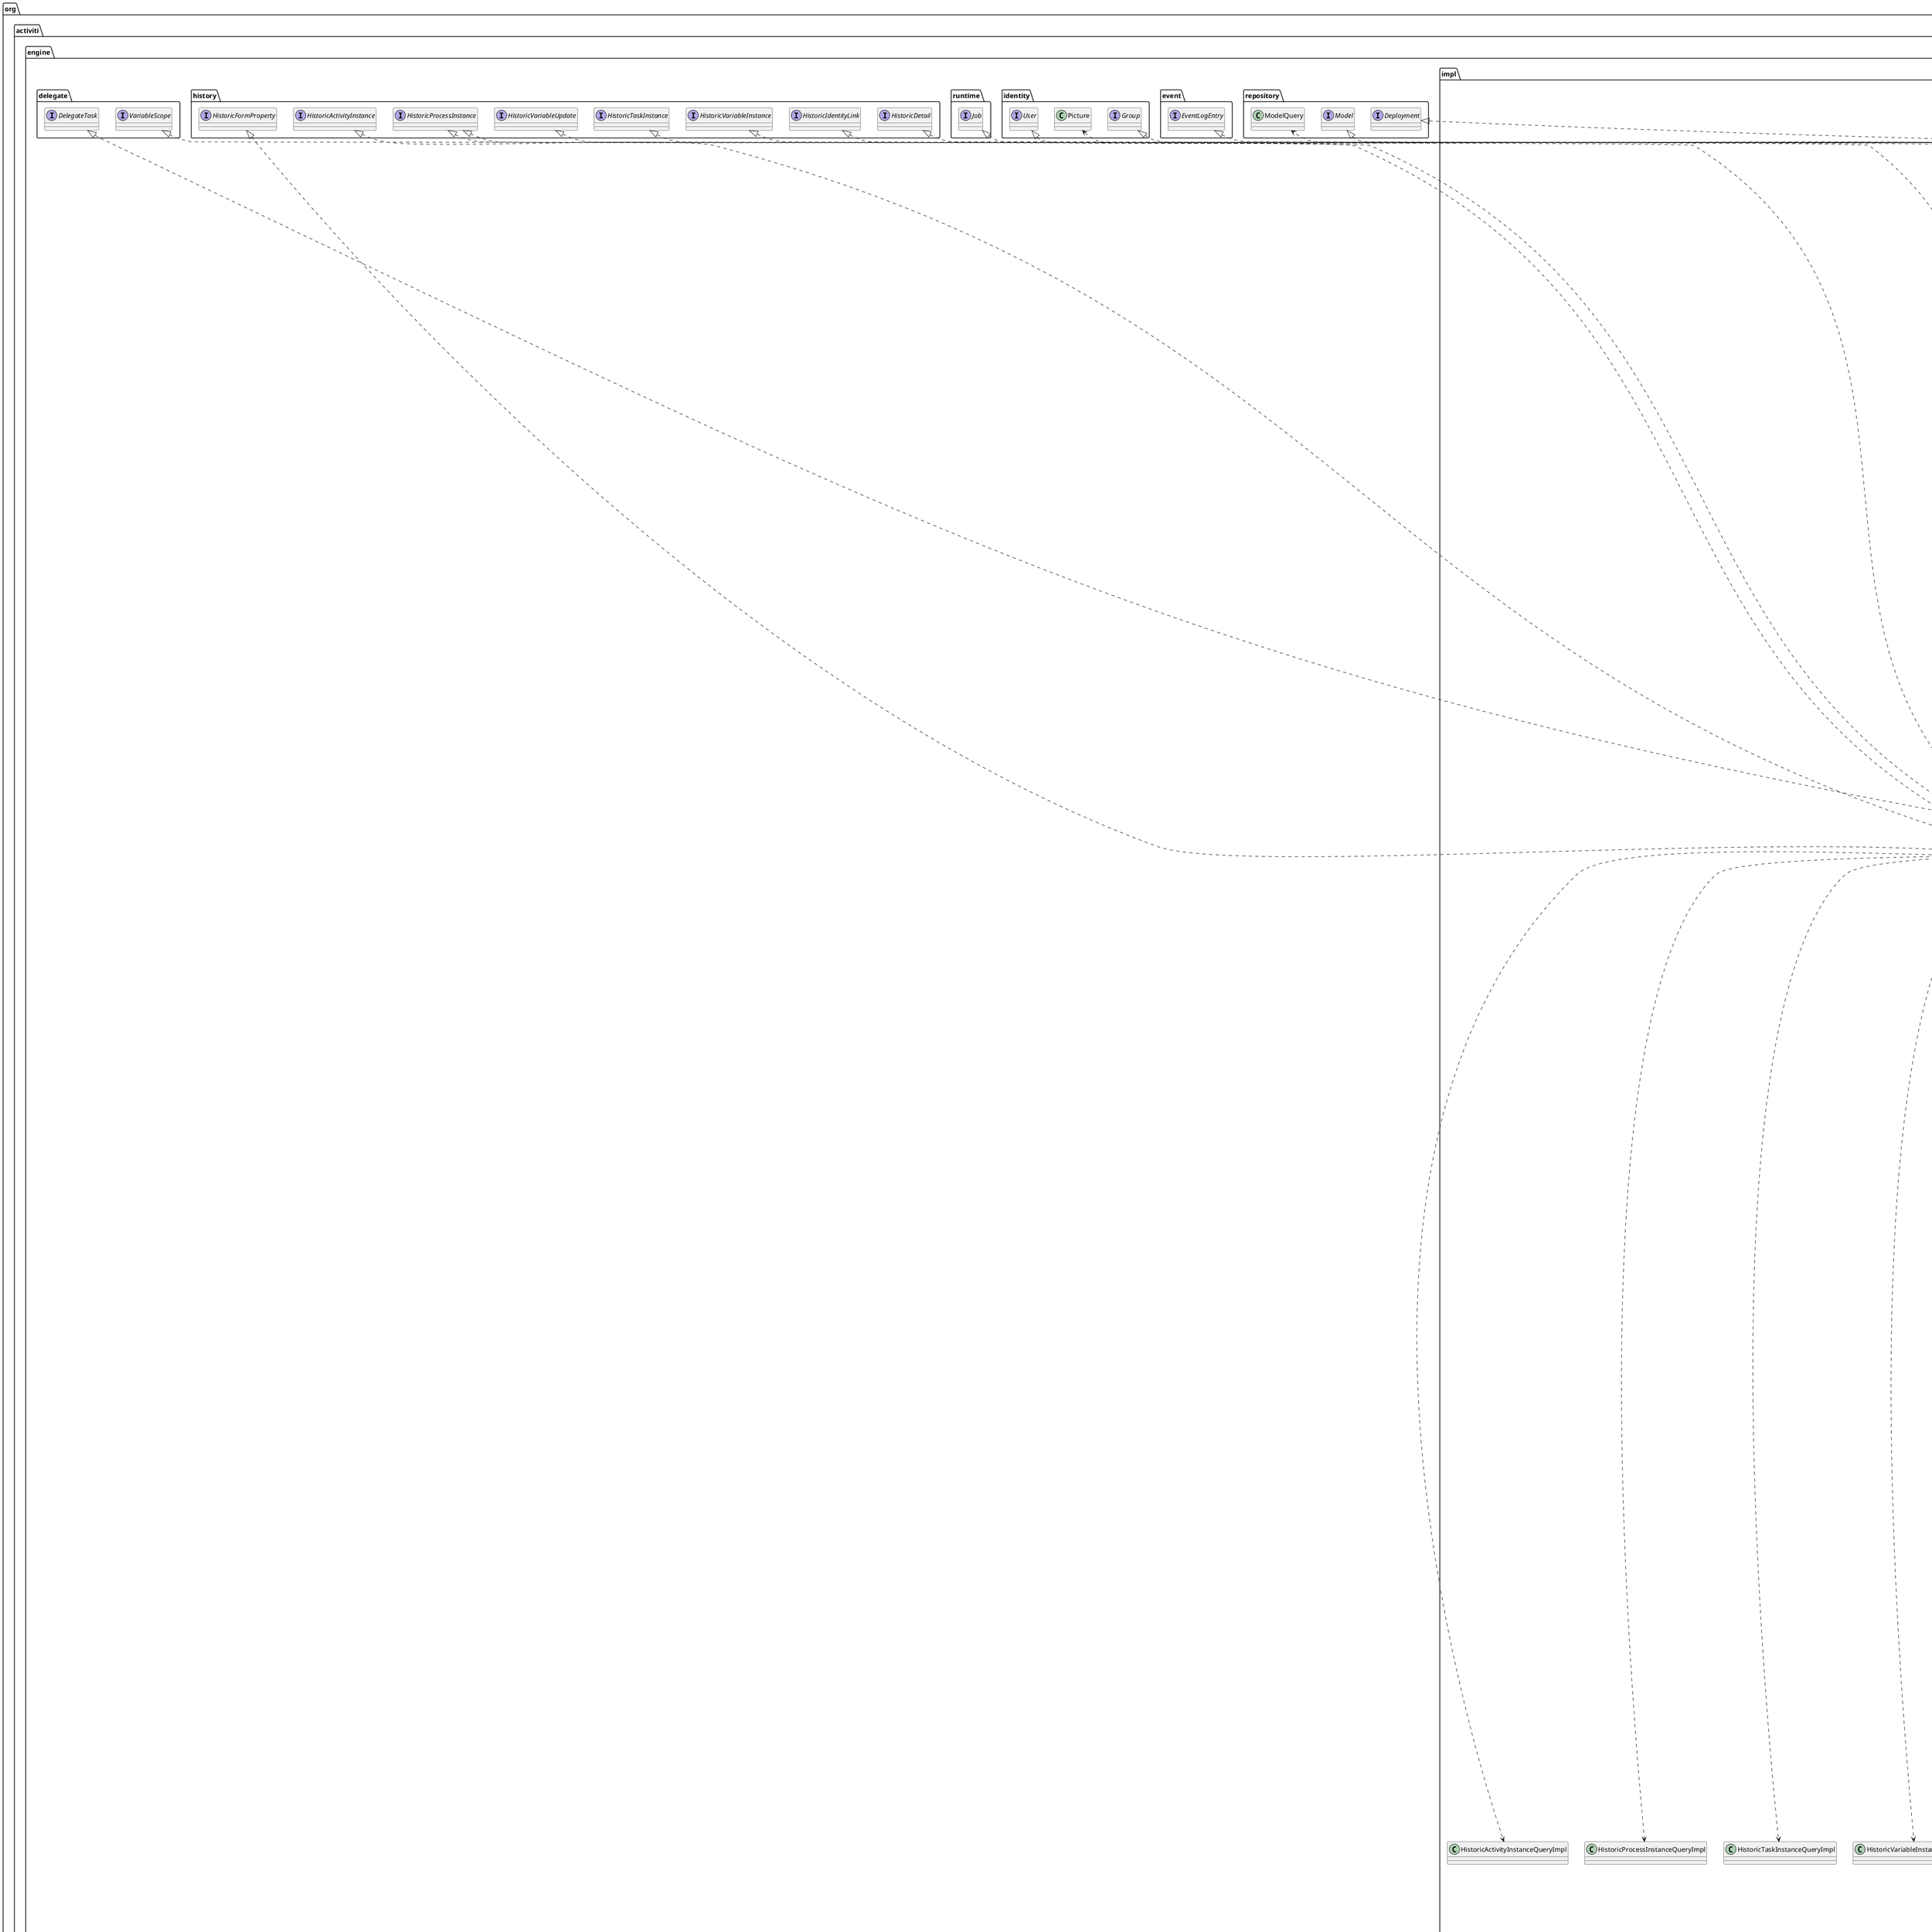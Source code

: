@startuml
/' !include org.activiti.engine.impl.db.puml '/
/' !include org.activiti.engine.impl.variable.puml '/
/' !include org.activiti.engine.impl.persistence.entity.puml '/
hide @unlinked

package "org.activiti.engine.impl.persistence.entity" {

class AttachmentEntity implements org.activiti.engine.task.Attachment,org.activiti.engine.impl.db.PersistentObject,org.activiti.engine.impl.db.HasRevision {
    # id:String
    # revision:int
    # name:String
    # description:String
    # type:String
    # taskId:String
    # processInstanceId:String
    # url:String
    # contentId:String
    # content:ByteArrayEntity
    # userId:String
    # time:Date

    + AttachmentEntity()
    + getPersistentState():Object
    + getRevisionNext():int
    + getId():String
    + setId(String id):void
    + getRevision():int
    + setRevision(int revision):void
    + getName():String
    + setName(String name):void
    + getDescription():String
    + setDescription(String description):void
    + getType():String
    + setType(String type):void
    + getTaskId():String
    + setTaskId(String taskId):void
    + getProcessInstanceId():String
    + setProcessInstanceId(String processInstanceId):void
    + getUrl():String
    + setUrl(String url):void
    + getContentId():String
    + setContentId(String contentId):void
    + getContent():ByteArrayEntity
    + setContent(ByteArrayEntity content):void
    + getUserId():String
    + setUserId(String userId):void
    + getTime():Date
    + setTime(Date time):void
}

class AttachmentEntityManager extends org.activiti.engine.impl.persistence.AbstractManager {
    + findAttachmentsByProcessInstanceId(String processInstanceId):List<org.activiti.engine.task.Attachment>
    + findAttachmentsByTaskId(String taskId):List<org.activiti.engine.task.Attachment>
    + deleteAttachmentsByProcessInstanceId(String processInstanceId):void
    + deleteAttachmentsByTaskId(String taskId):void
    # checkHistoryEnabled():void
}

class ByteArrayEntity implements org.activiti.engine.impl.db.PersistentObject,org.activiti.engine.impl.db.HasRevision {
    # id:String
    # revision:int
    # name:String
    # bytes:byte[]
    # deploymentId:String
    == construct ==
    # ByteArrayEntity()
    # ByteArrayEntity(String name,byte[] bytes)
    # ByteArrayEntity(byte[] byte)
    == static ==
    + {static} createAndInsert(String name,byte[] byte):ByteArrayEntity
    + {static} createAndInsert(byte[] byte):ByteArrayEntity
    == method ==
    + getBytes():byte[]
    + setBytes(byte[] bytes):void
    + getPersistentState():ByteArrayEntity$PersistentState
    + getRevisionNext():int
    + getId():String
    + setId(String id):void
    + getName():String
    + setName(String name):void
    + getDeploymentId():String
    + setDeploymentId(String deploymentId):void
    + getRevision():int
    + setRevision(int revision):void
    + toString():String
}
class ByteArrayEntity$PersistentState {
    - name:String
    - bytes:byte[]
    + ByteArrayEntity$PersistentState(String name,byte[] bytes)
    + equals(Object obj):boolean
    + hashCode():int
}

class ByteArrayEntityManager extends org.activiti.engine.impl.persistence.AbstractManager {
    + findById(String byteArrayEntityId):ByteArrayEntity
    + deleteByteArrayById(String byteArrayEntityId):void
    + deleteByteArray(ByteArrayEntity):void
}

class ByteArrayRef {
    - id:String
    - name:String
    - entity:ByteArrayEntity
    - deleted:boolean
    == construct ==
    + ByteArrayRef()
    + ByteArrayRef(String id)
    == method ==
    + getId():String
    + getName():String
    + getBytes():byte[]
    + setValue(String name,byte[] bytes):void
    + setBytes(byte[] bytes):void
    + getEntity():ByteArrayEntity
    + delete():void
    + isDeleted():boolean
    + toString():String
}
ByteArrayRef *--> ByteArrayEntity

class CommentEntity implements org.activiti.engine.task.Comment,org.activiti.engine.task.Event,org.activiti.engine.impl.db.PersistentObject {
    # id:String
    # type:String
    # userId:String
    # time:Date
    # taskId:String
    # processInstanceId:String
    # action:String
    # message:String
    # fullMessage:String
    == method ==
    + getPersistentState():Object
    + getFullMessageBytes():byte[]
    + setFullMessageBytes(byte[] bytes):void
    + setMessage(String[] messageParts):void
    + getMessageParts():List<String>
    + getId():String
    + setId(String id):void
    + getUserId():String
    + setUserId(String userId):void
    + getTaskId():String
    + setTaskId(String taskId):void
    + getMessage():String
    + setMessage(String message):void
    + getTime():Date
    + setTime(Date time):void
    + getProcessInstanceId():String
    + setProcessInstanceId(String processInstanceId):void
    + getType():String
    + setType(String type):void
    + getFullMessage():String
    + setFullMessage(String fullMessage):void
    + getAction():String
    + setAction(String action):void
}

class CommentEntityManager extends org.activiti.engine.impl.persistence.AbstractManager {
    + delete(org.activiti.engine.impl.db.PersistentObject):void
    + insert(org.activiti.engine.impl.db.PersistentObject):void
    + findCommentsByTaskId(String taskId):List<org.activiti.engine.task.Comment>
    + findCommentsByTaskIdAndType(String taskId,String type):List<org.activiti.engine.task.Comment>
    + findCommentsByType(String type):List<org.activiti.engine.task.Comment>
    + findEventsByTaskId(String taskId):List<org.activiti.engine.task.Event>
    + findEventsByProcessInstanceId(String processInstanceId):List<org.activiti.engine.task.Event>
    + deleteCommentsByTaskId(String taskId):void
    + deleteCommentsByProcessInstanceId(String processInstanceId):void
    + findCommentsByProcessInstanceId(String processInstanceId):List<org.activiti.engine.task.Comment>
    + findCommentsByProcessInstanceId(String processInstanceId,String type):List<org.activiti.engine.task.Comment>
    + findComment(String commentId):org.activiti.engine.task.Comment
    + findEvent(String commentId):org.activiti.engine.task.Event
}

class CompensateEventSubscriptionEntity extends EventSubscriptionEntity {
    == construct ==
    + CompensateEventSubscriptionEntity()
    + CompensateEventSubscriptionEntity(ExecutionEntity executionEntity)
    == method ==
    + {static} createAndInsert(ExecutionEntity executionEntity):CompensateEventSubscriptionEntity
    # processEventSync(Object payload):void
    + moveUnder(ExecutionEntity newExecution):CompensateEventSubscriptionEntity
}

class DeploymentEntity implements org.activiti.engine.repository.Deployment,org.activiti.engine.impl.db.PersistentObject {
    # id:String
    # name:String
    # category:String
    # tenantId:String
    # resources:Map<String,ResourceEntity》
    # deploymentTime:Date
    # isNew:boolean
    # deployedArtifacts:Map<Class<?>,List<Object>>
    + getResource(String resourceName):ResourceEntity
    + addResource(ResourceEntity resource):void
    + getResources():Map<String,ResourceEntity>
    + getPersistentState():Object
    + addDeployedArtifact(Object deployedArtifact):void
    + getDeployedArtifacts(Class<T> clazz):List<T>
    + getId():String
    + setId(String id):void
    + getName():String
    + setName(String):void
    + getCategory():String
    + setCategory(String):void
    + getTenantId():String
    + setTenantId():String
    + setResources(Map<String,ResourceEntity>):void
    + getDeploymentTime():Date
    + setDeploymentTime(Date deploymentTime):void
    + isNew():boolean
    + setNew(boolean isNew):void
}

class DeploymentEntityManager extends org.activiti.engine.impl.persistence.AbstractManager {
    + insertDeployment(DeploymentEntity deployment):void
    + deleteDeployment(String deploymentId,boolean cascade):void
    # findLatestProcessDefinition(org.activiti.engine.repository.ProcessDefinition):org.activiti.engine.repository.ProcessDefinition
    # findNewLatestProcessDefinitionAfterRemovalOf(org.activiti.engine.repository.ProcessDefinition):org.activiti.engine.repository.ProcessDefinition
    + findLatestDeploymentByName(String deploymentName):DeploymentEntity
    + findDeploymentById(String deploymentId):DeploymentEntity
    + findDeploymentCountByQueryCriteria(org.activiti.engine.impl.DeploymentQueryImpl query):long
    + findDeploymentsByQueryCriteria(org.activiti.engine.impl.DeploymentQueryImpl query,Page page):List<Deployment>
    + getDeploymentResourceNames(String deploymentId):List<String>
    + findDeploymentsByNativeQuery(Map<String,Object> parameter,int firstResult,int maxResult):List<Deployment>
    + findDeploymentCountByNativeQuery(Map<String,Object> parameter):long
}

class EventLogEntryEntity implements org.activiti.engine.impl.db.PersistentObject,org.activiti.engine.event.EventLogEntry {
    # logNumber:long
    # type:String
    # processDefinitionId:String
    # processInstanceId:String
    # executionId:String
    # taskId:String
    # timeStamp:Date
    # userId:String
    # data:byte[]
    # lockOwner:String
    # lockTime:String
    # isProcessed:int
    == construct ==
    + EventLogEntryEntity()
    == method ==
    + getId():String
    + getPersistentState():Object
    + getLogNumber():long
    + setLogNumber(long logNumber):void
    + getType():String
    + setType(String type):void
    + getProcessInstanceId():String
    + setProcessInstanceId(String processInstanceId):void
    + getProcessDefinitionId():String
    + setProcessDefinitionId(String processDefinitionId):void
    + getExecutionId():String
    + setExecutionId(String executionId):void
    + getTaskId():String
    + setTaskId(String taskId):void
    + getTimeStamp():Date
    + setTimeStamp(Date timeStamp):void
    + getUserId():String
    + setUserId(String userId):void
    + getData():byte[]
    + setData(byte[] data):void
    + getLockOwner():String
    + setLockOwner(String lockOwner):void
    + getLockTime():String
    + setLockTime(String lockTime):void
    + getProcessed():int
    + setProcessed(int isProcessed):void
}
class EventLogEntryEntityManager extends org.activiti.engine.impl.persistence.AbstractManager {
    + insert(EventLogEntryEntity entity):void
    + findAllEventLogEntries():List<EventLogEntry>
    + findEventLogEntries(long startLogNr,long pageSize):List<EventLogEntry>
    + findEventLogEntriesByProcessInstanceId(String processInstanceId):List<EventLogEntry>
    + deleteEventLogEntry(long logNr):void
}

abstract class EventSubscriptionEntity implements org.activiti.engine.impl.db.PersistentObject,org.activiti.engine.impl.db.HasRevision {
    == persistent state ==
    # id:String
    # revision:int
    # eventType:String
    # eventName:String
    # executionId:String
    # processInstanceId:String
    # activityId:String
    # configuration:String
    # created:Date
    # processDefinitionId:String
    # tenantId:String
    == runtime state ==
    # execution:ExecutionEntity
    # activity:org.activiti.engine.impl.pvm.process.ActivityImpl
    == construct ==
    + EventSubscriptionEntity()
    + EventSubscriptionEntity(ExecutionEntity executionEntity)
    == method ==
    + eventReceived(Serializable payload, boolean processASync):void
    # processEventSync(Serializable payload):void
    # processEventAsync(Serializable payload):void
    + delete():void
    + insert():void
    # addToExecution():void
    # removeFromExecution():void
    + getPersistentState():Object
    + getExecution():ExecutionEntity
    + setExecution(ExecutionEntity execution):void
    + getActivity():org.activiti.engine.impl.pvm.process.ActivityImpl
    + setActivity(org.activiti.engine.impl.pvm.process.ActivityImpl activity):void
    + getEventType():String
    + setEventType(String eventType):void
    + getEventName():String
    + setEventName(String eventName):void
    + getExecutionId():String
    + setExecutionId(String executionId):void
    + getProcessInstanceId():String
    + setProcessInstanceId(String processInstanceId):void
    + getConfiguration():String
    + setConfiguration(String configuration):void
    + getCreated():Date
    + setCreated(Date created):void
    + getProcessDefinitionId():String
    + setProcessDefinitionId(String processDefinitionId):void
    + getTenantId():String
    + setTenantId(String tenantId):void
    + getId():String
    + setId(String id):void
    + getRevision():int
    + setRevision(int revision):void
    + getRevisionNext():int
    + getActivityId():String
    + setActivityId(String activityId):void
}

class EventSubscriptionEntityManager extends org.activiti.engine.impl.persistence.AbstractManager {
    # createdSignalSubscriptions:List<SignalEventSubscriptionEntity>
    + insert(EventSubscriptionEntity persistentObject):void
    + deleteEventSubscription(EventSubscriptionEntity persistentObject):void
    + deleteEventSubscriptionsForProcessDefinition(String processDefinitionId):void
    + findEventSubscriptionbyId(String id):EventSubscriptionEntity
    + findEventSubscriptionCountByQueryCriteria(EventSubscriptionQueryImpl eventSubscriptionQueryImpl):long
    + findEventSubscriptionsByQueryCriteria(EventSubscriptionQueryImpl eventSubscriptionQueryImpl,Page page):List<EventSubscriptionEntity>
    + findSignalEventSubscriptionsByEventName(String eventName,String tenantId):List<SignalEventSubscriptionEntity>
    + findSignalEventSubscriptionsByProcessInstanceAndEventName(String processInstanceId,String eventName):List<SignalEventSubscriptionEntity>
    + findSignalEventSubscriptionsByExecution(String executionId):List<SignalEventSubscriptionEntity>
    + findSignalEventSubscriptionsByNameAndExecution(String name,String executionId):List<SignalEventSubscriptionEntity>
    + findEventSubscriptionsByExecutionAndType(String executionId,String type):List<EventSubscriptionEntity>
    + findEventSubscriptionsByExecution(String executionId):List<EventSubscriptionEntity>
    + findEventSubscriptions(String executionId,String type,String activityId):List<EventSubscriptionEntity>
    + findEventSubscriptionsByConfiguration(String type,String configuration,String tenantId):List<EventSubscriptionEntity>
    + findEventSubscriptionsByTypeAndProcessDefinitionId(String type,String processDefinitionId,String tenantId):List<EventSubscriptionEntity>
    + findEventSubscriptionsByName(String type,String eventName,String tenantId):List<EventSubscriptionEntity>
    + findEventSubscriptionsByNameAndExecution(String type,String eventName,String executionId):List<EventSubscriptionEntity>
    + findMessageStartEventSubscriptionByName(String messageName,String tenantId):MessageEventSubscriptionEntity
    + updateEventSubscriptionTenantId(String oldTenantId,String newTenantId):void
}

class ExecutionEntity extends VariableScopeImpl implements ActivityExecution,ExecutionListenerExecution,Execution,PvmExecution,ProcessInstance,InterpretableExecution,org.activiti.engine.impl.db.PersistentObject,org.activiti.engine.impl.db.HasRevision {
    # {static} EVENT_SUBSCRIPTIONS_STATE_BIT: int
    # {static} TASKS_STATE_BIT: int
    # {static} JOBS_STATE_BIT: int
    # processDefinition:org.activiti.engine.impl.pvm.process.ProcessDefinitionImpl
    # activity:org.activiti.engine.impl.pvm.process.ActivityImpl
    # transition:org.activiti.engine.impl.pvm.process.TransitionImpl
    # transitionBeingToken:org.activiti.engine.impl.pvm.process.TransitionImpl
    # processInstance: ExecutionEntity
    # parent: ExecutionEntity
    # executions:List<ExecutionEntity>
    # superExecution: ExecutionEntity
    # subProcessInstance: ExecutionEntity
    # startingExecution:org.activiti.engine.impl.pvm.runtime.StartingExecution
    # tenantId:String
    # name:String
    # description:String
    # localizedName:String
    # localizedDescription:String
    # lockTime:Date
    # isActive:boolean
    # isScope:boolean
    # isConcurrent:boolean
    # isEnded:boolean
    # isEventScope:boolean
    # eventName:String
    # eventSource:org.activiti.engine.impl.pvm.PvmProcessElement
    # executionListenerIndex:int
    # eventSubscription:List< EventSubscriptionEntity>
    # jobs:List<JobEntity>
    # tasks:List<TaskEntity>
    # identityLinks:List<IdentityLinkEntity>
    # cachedEntityState:int
    # deleteRoot:boolean
    # deleteReason:String
    # executeListeners:boolean
    # replacedBy:ExecutionEntity
    # nextOperation:AtomicOperation
    # isOperating:boolean
    # revision:int
    # suspensionState:int
    # processDefinitionId:String
    # processDefinitionKey:String
    # processDefinitionName:String
    # processDefinitionVersion:int
    # deploymentId:String
    # activityId:String
    # activityName:String
    # processInstanceId:String
    # businessKey:String
    # parentId:String
    # superExecutionId:String
    # forceUpdate:boolean
    # queryVariables:List<VariableInstanceEntity>
    == construct ==
    + ExecutionEntity(org.activiti.engine.impl.pvm.process.ActivityImpl)
    + ExecutionEntity()
    == method ==
    + createExecution():ExecutionEntity
    + createSubProcessInstance(PvmProcessDefinition processDefinition):PvmProcessInstance
    # newExecution():ExecutionEntity
    + initialize():void
    + start():void
    + destroy():void
    + end():void
    + signal(String signalName,Object signalData):void
    + take(PvmTransition transition):void
    + take(PvmTransition transition,boolean fireActivityCompletionEvent):void
    + executeActivity(PvmActivity activity):void
    + findInactiveConcurrentExecutions(PvmActivity activity):List<ActivityExecution>
    # getAllChildExecutions():List<ExecutionEntity>
    + takeAll(List<PvmTransition> transitions,List<ActivityExecution> recyclableExecutions):void
    # fireActivityCompletedEvent():void
    # allExecutionsInSameActivity(List<ExecutionEntity> executions):boolean
    + performOperation(AtomicOperation executionOperation):void
    # performOperationSync(AtomicOperation executionOperation):void
    # scheduleAtomicOperationAsync(AtomicOperation executionOperation):void
    + isActive(String activityId):boolean
    + inActivate():void
    + getExecutions():List<ExecutionEntity>
    # ensureExecutionsInitialized():void
    + setExecutions(List<ExecutionEntity> executions):void
    + findExecution(String activityId):ExecutionEntity
    + findActiveActivityIds():List<String>
    # collectActiveActivityIds(List<String> activeActivityIds):void
    + getBusinessKey():String
    + setBusinessKey(String businessKey):void
    + getProcessBusinessKey():String
    + getProcessDefinition():ProcessDefinitionImpl
    + setProcessDefinitionId(String processDefinitionId):void
    + getProcessDefinitionId():String
    + setProcessDefinitionKey(String processDefinitionKey):void
    + getProcessDefinitionKey():String
    + getProcessDefinitionName():String
    + setProcessDefinitionName():String
    + getProcessDefinitionVersion():String
    + setProcessDefinitionVersion(Integer version):void
    + getDeploymentId():String
    + setDeploymentId(String deploymentId):void
    # ensureProcessDefinitionInitialized():void
    + setProcessDefinition(ProcessDefinitionImpl processDefinition):void
    + getProcessInstance():ExecutionEntity
    # ensureProcessInstanceInitialized():void
    + setProcessInstance(InterpretableExecution processInstance):void
    + isProcessInstanceType():boolean
    + getActivity():ActivityImpl
    # ensureActivityInitialized():void
    + setActivity(ActivityImpl activity):void
    + getParent():ExecutionEntity
    # ensureParentInitialized():void
    + setParent(InterpretableExecution parent):void
    + getSuperExecutionId():String
    + getSuperExecution():ExecutionEntity
    # ensureSuperExecutionInitialized():void
    + setSuperExecution(ExecutionEntity superExecution):void
    + getSubProcessInstance():ExecutionEntity
    + setSubProcessInstance(ExecutionEntity subProcessInstance):void
    # ensureSubProcessInstanceInitialized():void
    # getScopeObject():ScopeImpl
    + isScope():boolean
    + setScope(boolean isScope):void
    + remove():void
    + destroyScope(String reason):void
    - removeEventScopes():void
    - removeEventSubscriptions():void
    - removeJobs():void
    - removeTasks(String reason):void
    + getReplacedBy():ExecutionEntity
    + setReplacedBy(InterpretableExecution replacedBy):void
    # initializeVariableInstanceBackPointer(VariableInstanceEntity variableInstance):void
    # loadVariableInstances():List<VariableInstanceEntity>
    # getParentVariableScope():VariableScopeImpl
    # getSourceActivityExecution():ExecutionEntity
    # isActivityIdUsedForDetails():boolean
    # createVariableInstance(String variableName,Object value,ExecutionEntity sourceActivityExecution):VariableInstanceEntity
    # updateVariableInstance(VariableInstanceEntity variableInstances,Object value,ExecutionEntity sourceActivityExecution):void
    # getSpecificVariable(String variableName):VariableInstanceEntity
    # getSpecificVariables(Collection<String> variableNames):List<VariableInstanceEntity>
    + getPersistentState():Object
    + insert():void
    + deleteCascade(String deleteReason):void
    + setDeleteRoot(boolean deleteRoot):void
    + getRevisionNext():int
    + forceUpdate():void
    + getEngineServices():EngineServices
    + getToStringIdentity():String
    + getEventSubscriptionsInternal():List<EventSubscriptionEntity>
    + getEventSubscriptions():List<EventSubscriptionEntity>
    + getCompensateEventSubscriptions():List<CompensateEventSubscriptionEntity>
    + getCompensateEventSubscriptions(String activityId):List<CompensateEventSubscriptionEntity>
    # ensureEventSubscriptionsInitialized():void
    + addEventSubscription(EventSubscriptionEntity eventSubscription):void
    + removeEventSubscription(EventSubscriptionEntity eventSubscriptionEntity):void
    # ensureJobsInitialized():void
    # getJobsInternal():List<JobEntity>
    + getJobs():List<JobEntity>
    + addJob(JobEntity jobEntity):void
    + removeJob(JobEntity jobEntity):void
    + getTasks():List<TaskEntity>
    + addTask(TaskEntity task):void
    + removeTask(TaskEntity task):void
    + getIdentityLinks():List<IdentityLinkEntity>
    + addIdentityLink(String userId,String groupId,String type):IdentityLinkEntity
    + involveUser(String userId,String type):IdentityLinkEntity
    + removeIdentityLinks():void
    + setCachedEntityState(int cachedEntityState):void
    + getCachedEntityState():int
    + getProcessInstanceId():String
    + getParentId():String
    + setParentId(String parentId):void
    + getId():String
    + setId(String id):void
    + getRevision():int
    + setRevision(int revision):void
    + getActivityId():String
    + getTransition():TransitionImpl
    + setTransition(TransitionImpl transition):void
    + getTransitionBeingTaken():TransitionImpl
    + setTransitionBeingTaken(TransitionImpl transition):void
    + getExecutionListenerIndex():Integer
    + setExecutionListenerIndex(Integer executionListenerIndex):void
    + isConcurrent():boolean
    + setConcurrent(boolean isConcurrent):void
    + isActive():boolean
    + setActive(boolean isActive):void
    + isEnded():boolean
    + setEnded(boolean ended):void
    + getEventName():String
    + setEventName(String eventName):void
    + getEventSource():PvmProcessElement
    + setEventSource(PvmProcessElement eventSource):void
    + getDeleteReason():String
    + setDeleteReason(String deleteReason):void
    + isDeleteRoot():boolean
    + getSuspensionState():int
    + setSuspensionState(int state):void
    + isSuspended():boolean
    + isEventScope():boolean
    + setEventScope(boolean isEventScope):void
    + getStartingExecution():StartingExecution
    + disposeStartingExecution():void
    + shouldExecuteListeners():boolean
    + getCurrentActivityId():String
    + getCurrentActivityName():String
    + getName():String
    + getDescription():String
    + getTenantId():String
    + setTenantId(String tenantId):void
    + getLockTime():Date
    + setLockTime(Date lockTime):void
    + getProcessVariables():Map<String,Object>
    + getQueryVariables():List<VariableInstanceEntity>
    + setQueryVariables(List<VariableInstanceEntity> queryVariables):void
    + updateProcessBusinessKey(String bzKey):String
    + deleteIdentityLink(String userId,String groupId,String type):void
    + setExecuteListeners(boolean executeListeners):void
}

class ExecutionEntityManager extends org.activiti.engine.impl.persistence.AbstractManager {
    + deleteProcessInstancesByProcessDefinition(String processDefinitionId,String deleteReason,boolean cascade,boolean executeListeners):void
    + deleteProcessInstance(String processInstanceId,String deleteReason):void
    + deleteProcessInstance(String processInstanceId,String deleteReason,boolean cascade,boolean executeListeners):void
    - deleteProcessInstanceCascade(ExecutionEntity execution,String deleteReason,boolean deleteHistory,boolean executeListeners):void
    + findSubProcessInstanceBySuperExecutionId(String superExecutionId):ExecutionEntity
    + findChildExecutionsByParentExecutionId(String parentExecutionId):List<ExecutionEntity>
    + findChildExecutionsByProcessInstanceId(String processInstanceId):List<ExecutionEntity>
    + findExecutionById(String executionId):ExecutionEntity
    + findExecutionCountByQueryCriteria(org.activiti.engine.impl.ExecutionQueryImpl query):long
    + findExecutionsByQueryCriteria(org.activiti.engine.impl.ExecutionQueryImpl query,Page page):List<ExecutionEntity>
    + findProcessInstanceCountByQueryCriteria(org.activiti.engine.impl.ProcessInstanceQueryImpl query):long
    + findProcessInstanceByQueryCriteria(org.activiti.engine.impl.ProcessInstanceQueryImpl query):List<ProcessInstance>
    + findProcessInstanceAndVariablesByQueryCriteria(org.activiti.engine.impl.ProcessInstanceQueryImpl query):List<ProcessInstance>
    + findEventScopeExecutionsByActivityId(String activityRef,String parentExecutionId):List<ExecutionEntity>
    + findExecutionsByNativeQuery(Map<String,Object> parameter,int firstResult,int maxResult):List<Execution>
    + findProcessInstanceByNativeQuery(Map<String,Object> parameter,int firstResult,int maxResult):List<ProcessInstance>
    + findExecutionCountByNativeQuery(Map<String,Object> parameter):long
    + updateExecutionTenantIdForDeployment(String deploymentId,String newTenantId):void
    + updateProcessInstanceLockTime(String processInstanceId):void
    + clearProcessInstanceLockTime(String processInstanceId):void
}

class GroupEntity implements org.activiti.engine.identity.Group,org.activiti.engine.impl.db.PersistentObject,org.activiti.engine.impl.db.HasRevision {
    # id:String
    # revision:int
    # name:String
    # type:String
    + GroupEntity()
    + GroupEntity(String id)
    + getPersistentState():Object
    + getRevisionNext():int
    + getId():String
    + setId(String id):void
    + getName():String
    + setName(String name):void
    + getType():String
    + setType(String type):void
    + getRevision():int
    + setRevision(int revision):void
}
class GroupEntityManager extends org.activiti.engine.impl.persistence.AbstractManager implements GroupIdentityManager{
    + createNewGroup(String groupId): org.activiti.engine.identity.Group
   + insertGroup(org.activiti.engine.identity.Group group): void
   + updateGroup(org.activiti.engine.identity.Group updatedGroup): void
   + deleteGroup(String groupId): void
   + createNewGroupQuery(): org.activiti.engine.identity.GroupQuery
   + findGroupByQueryCriteria(org.activiti.engine.impl.GroupQueryImpl query, org.activiti.engine.impl.Page page): List<org.activiti.engine.identity.Group>
   + findGroupCountByQueryCriteria(org.activiti.engine.impl.GroupQueryImpl query): long
   + findGroupsByUser(String userId): List<org.activiti.engine.identity.Group>
   + findGroupsByNativeQuery(Map<String, Object> parameterMap, int firstResult, int maxResults): List<org.activiti.engine.identity.Group>
   + findGroupCountByNativeQuery(Map<String, Object> parameterMap): long
   + isNewGroup(org.activiti.engine.identity.Group group): boolean
}

interface GroupIdentityManager {
   + createNewGroup(String groupId): org.activiti.engine.identity.Group
   + insertGroup(org.activiti.engine.identity.Group group): void
   + updateGroup(org.activiti.engine.identity.Group updatedGroup): void
   + deleteGroup(String groupId): void
   + createNewGroupQuery(): org.activiti.engine.identity.GroupQuery
   + findGroupByQueryCriteria(org.activiti.engine.impl.GroupQueryImpl query, org.activiti.engine.impl.Page page): List<org.activiti.engine.identity.Group>
   + findGroupCountByQueryCriteria(org.activiti.engine.impl.GroupQueryImpl query): long
   + findGroupsByUser(String userId): List<org.activiti.engine.identity.Group>
   + findGroupsByNativeQuery(Map<String, Object> parameterMap, int firstResult, int maxResults): List<org.activiti.engine.identity.Group>
   + findGroupCountByNativeQuery(Map<String, Object> parameterMap): long
   + isNewGroup(org.activiti.engine.identity.Group group): boolean
}

class HistoricActivityInstanceEntity extends HistoricScopeInstanceEntity implements org.activiti.engine.history.HistoricActivityInstance {
    # activityId:String
    # activityName:String
    # activityType:String
    # executionId:String
    # assignee:String
    # taskId:String
    # calledProcessInstanceId:String
    # tenantId:String
    + HistoricActivityInstanceEntity（）
    + getPersistentState():Object
    + getActivityId():String
    + setActivityId(String activityId):void
    + getActivityName():String
    + setActivityName(String activityName):void
    + getActivityType():String
    + setActivityType(String activityType):void
    + getExecutionId():String
    + setExecutionId(String executionId):void
    + getAssignee():String
    + setAssignee(String assignee):void
    + getTaskId():String
    + setTaskId(String taskId):void
    + getCalledProcessInstanceId():String
    + setCalledProcessInstanceId(String calledProcessInstanceId):void
    + getTenantId():String
    + setTenantId(String tenantId):void
    + getTime():Date
}

class HistoricActivityInstanceEntityManager extends org.activiti.engine.impl.persistence.AbstractManager {
    + deleteHistoricActivityInstancesByProcessInstanceId(String historicProcessInstanceId):void
    + insertHistoricActivityInstance(HistoricActivityInstanceEntity historicActivityInstance):void
    + findHistoricActivityInstance(String activityId,String processInstanceId):HistoricActivityInstanceEntity
    + findHistoricActivityInstanceCountByQueryCriteria(HistoricActivityInstanceQueryImpl query):long
    + findHistoricActivityInstancesByQueryCriteria(HistoricActivityInstanceQueryImpl query):List<HistoricActivityInstance>
    + findHistoricActivityInstancesByNativeQuery(Map<String,Object> parameterMap,int firstResult,int maxResult):List<HistoricActivityInstance>
    + findHistoricActivityInstanceCountByNativeQuery(Map<String,Object> parameterMap):long
}
HistoricActivityInstanceEntityManager ..> org.activiti.engine.impl.HistoricActivityInstanceQueryImpl

class HistoricDetailAssignmentEntity extends HistoricDetailEntity {
}
abstract class HistoricDetailEntity implements org.activiti.engine.history.HistoricDetail,org.activiti.engine.impl.db.PersistentObject {
    # id:String
    # processInstanceId:String
    # activityInstanceId:String
    # executionId:String
    # taskId:String
    # time:Date
    # detailType:String
    + getPersistentState():Object
    + delete():void
    + getId():String
    + setId(String id):void
    + getProcessInstanceId():String
    + setProcessInstanceId(String processInstanceId):void
    + getActivityInstanceId():String
    + setActivityInstanceId(String activityInstanceId):void
    + getExecutionId():String
    + setExecutionId(String executionId):void
    + getTaskId():String
    + setTaskId(String taskId):void
    + getTIme():Date
    + setTime(Date time):void
    + getDetailType():String
    + setDetailType(String detailType):void
}
class HistoricDetailEntityManager extends org.activiti.engine.impl.persistence.AbstractManager {
    + deleteHistoricDetailsByProcessInstanceId(String processInstanceId):void
    + findHistoricDetailCountByQueryCriteria(HistoricDetailQueryImpl query):long
    + findHistoricDetailsByQueryCriteria(HistoricDetailQueryImpl query):List<HistoricDetail>
    + deleteHistoricDetailsByTaskId(String taskId):void
    + findHistoricDetailsByNativeQuery(Map<String,Object> params,int firstResult,int maxResult):List<HistoricDetail>
    + findHistoricDetailCountByNativeQuery(Map<String,Object> param):long
}

class HistoricDetailTransitionInstanceEntity extends HistoricDetailEntity {

}
abstract HistoricScopeInstanceEntity implements org.activiti.engine.impl.db.PersistentObject {
}
class HistoricDetailVariableInstanceUpdateEntity extends HistoricDetailEntity implements org.activiti.engine.impl.variable.ValueFields,org.activiti.engine.history.HistoricVariableUpdate,org.activiti.engine.impl.db.PersistentObject, HasRevision{
    # revision:int
    # name:String
    # variableType:VariableType
    # longValue:Long
    # doubleValue:Double
    # textValue:String
    # textValue2:String
    # byteArrayRef:ByteArrayRef
    # cachedValue:Object
    # HistoricDetailVariableInstanceUpdateEntity()
    + {static} copyAndInsert(VariableInstanceEntity variableInstance):HistoricDetailVariableInstanceUpdateEntity
    + getValue():Object
    + delete():void
    + getPersistentState():Object
    + getVariableTypeName():String
    + getRevisionNext():int
    + getBytes():byte[]
    + setBytes(byte[] bytes):void
    + getByteArrayValueId():String
    + getByteArrayValue():ByteArrayEntity
    + setByteArrayValue(byte[] bytes):void
    + getRevision():int
    + setRevision(int revision):void
    + getVariableName():String
    + getName():String
    + getVariableType():VariableType
    + setVariableType(VariableType type):void
    + getLongValue():Long
    + setLongValue(Long longValue):void
    + getDoubleValue():Double
    + setDoubleValue(Double doubleValue):void
    + getTextValue():String
    + setTextValue(String textValue):void
    + getTextValue2():String
    + setTextValue2(String textValue2):void
    + getCachedValue():Object
    + setCachedValue(Object cachedValue):void



}
class HistoricFormPropertyEntity extends HistoricDetailEntity implements org.activiti.engine.history.HistoricFormProperty {
    # propertyId:String
    # propertyValue:String
    + HistoricFormPropertyEntity()
    + HistoricFormPropertyEntity(ExecutionEntity execution,String propertyId,String propertyValue)
    + HistoricFormPropertyEntity(ExecutionEntity execution,String propertyId,String propertyValue,String taskId)
    + getPropertyId():String
    + setPropertyId(String propertyId):void
    + getPropertyValue():String
    + setPropertyValue(String propertyValue):void
}
class HistoricIdentityLinkEntity implements org.activiti.engine.history.HistoricIdentityLink,org.activiti.engine.impl.db.PersistentObject,org.activiti.engine.impl.db.BulkDeleteable {
    # id:String
    # userId:String
    # groupId:String
    # type:String
    # processInstanceId:String
    # taskId:String
    + HistoricIdentityLinkEntity(IdentityLinkEntity link)
    + HistoricIdentityLinkEntity()
    + getPersistentState():Object
    + isUser():boolean
    + isGroup():boolean
    + getId():String
    + setId(String id):void
    + getType():String
    + setType(String type):void
    + getUserId():String
    + setUserId(String userId):void
    + getGroupId():String
    + setGroupId(String groupId):void
    + getTask():String
    + setTask(String taskId):void
    + getProcessInstanceId():String
    + setProcessInstanceId(String processInstanceId):void
}
class HistoricIdentityLinkEntityManager extends org.activiti.engine.impl.persistence.AbstractManager {
    + deleteHistoricIdentityLink(HistoricIdentityLinkEntity link):void
    + deleteHistoricIdentityLink(String id):void
    + findHistoricIdentityLinksByTaskId(String taskId):List<HistoricIdentityLinkEntity>
    + findHistoricIdentityLinksByProcessInstanceId(String processInstanceId):List<HistoricIdentityLinkEntity>
    + deleteHistoricIdentityLinksByTaskId(String taskId):void
    + deleteHistoricIdentityLinksByProcInstance(String processInstanceId):void
}

class HistoricProcessInstanceEntity extends HistoricScopeInstanceEntity implements org.activiti.engine.history.HistoricProcessInstance,org.activiti.engine.history.HistoricProcessInstance,org.activiti.engine.impl.db.BulkDeleteable {
    # endActivityId:String
    # businessKey:String
    # startUserId:String
    # startActivityId:String
    # superProcessInstanceId:String
    # tenantId:String
    # name:String
    # localizedName:String
    # description:String
    # localizedDescription:String
    # queryVariables:List<HistoricVariableInstanceEntity>
    + HistoricProcessInstanceEntity()
    + HistoricProcessInstanceEntity(ExecutionEntity processInstance)
    + getPersistentState():Object
    + getEndActivityId():String
    + setEndActivityId(String endActivityId):void
    + getBusinessKey():String
    + setBusinessKey(String businessKey):void
    + getStartUserId():String
    + setStartUserId(String startUserId):void
    + getStartActivityId():String
    + setStartActivityId(String startActivityId):void
    + getSuperProcessInstanceId():String
    + setSuperProcessInstanceId(String superProcessInstanceId):void
    + getTenantId():String
    + setTenantId(String tenantId):void
    + getName():String
    + setName(String name):void
    + getLocalizedName():String
    + setLocalizedName(String localizedName):void
    + getDescription():String
    + setDescription(String description):void
    + getLocalizedDescription():String
    + setLocalizedDescription(String localizedDescription):void
    + getProcessVariables():Map<String,Object>
    + getQueryVariables():List<HistoricVariableInstanceEntity>
    + setQueryVariables(List<HistoricVariableInstanceEntity> queryVariables):void
}

class HistoricProcessInstanceEntityManager extends org.activiti.engine.impl.persistence.AbstractManager {
    + findHistoricProcessInstance(String processInstanceId):HistoricProcessInstanceEntity
    + deleteHistoricProcessInstanceByProcessDefinitionId(String processDefinitionId):void
    + deleteHistoricProcessInstanceById(String historicProcessInstanceId):void
    + findHistoricProcessInstanceCountByQueryCriteria(HistoricProcessInstanceQueryImpl query):long
    + findHistoricProcessInstancesByQueryCriteria(HistoricProcessInstanceQueryImpl query):List<HistoricProcessInstance>
    + findHistoricProcessInstancesAndVariablesByQueryCriteria(HistoricProcessInstanceQueryImpl query):List<HistoricProcessInstance>
    + findHistoricProcessInstancesByNativeQuery(Map<String,Object> parameterMap,int firstResult,int maxResults):List<HistoricProcessInstance>
    + findHistoricProcessInstanceCountByNativeQuery(Map<String,Object> parameterMap):long
}
HistoricProcessInstanceEntityManager ..> org.activiti.engine.impl.HistoricProcessInstanceQueryImpl

abstract class HistoricScopeInstanceEntity implements org.activiti.engine.impl.db.PersistentObject {
    # id:String
    # processInstanceId:String
    # processDefinitionId:String
    # processDefinitionKey:String
    # processDefinitionName:String
    # processDefinitionVersion:Integer
    # deploymentId:String
    # startTime:Date
    # endTime:Date
    # durationInMillis:Long
    # deleteReason:String
    + markEnded(String deleteReason):void
    + getId():String
    + setId(String id):void
    + getProcessInstanceId():String
    + setProcessInstanceId(String processInstanceId):void
    + getProcessDefinitionId():String
    + setProcessDefinitionId(String processDefinitionId):void
    + getProcessDefinitionKey():String
    + setProcessDefinitionKey(String processDefinitionKey):void
    + getProcessDefinitionName():String
    + setProcessDefinitionName(String processDefinitionName):void
    + getProcessDefinitionVersion():Integer
    + setProcessDefinitionVersion(Integer version):void
    + getDeploymentId():String
    + setDeploymentId(String deploymentId):void
    + getStartTime():Date
    + setStartTime(Date startTime):void
    + getEndTime():Date
    + setEndTime(Date endTime):void
    + getDurationInMillis():Long
    + setDurationInMillis(Long durationInMillis):void
    + getDeleteReason():String
    + setDeleteReason(String deleteReason):void
}
class HistoricTaskInstanceEntity extends HistoricScopeInstanceEntity implements org.activiti.engine.history.HistoricTaskInstance,org.activiti.engine.impl.db.BulkDeleteable,org.activiti.engine.impl.db.PersistentObject {
    # executionId:String
    # name:String
    # localizedName:String
    # description:String
    # localizedDescription:String
    # parentTaskId:String
    # owner:String
    # assignee:String
    # taskDefinitionKey:String
    # formKey:String
    # priority:int
    # dueDate:Date
    # claimTIme:Date
    # category:String
    # tenantId:String
    # queryVariables:List<HistoricVariableInstanceEntity>
    + HistoricTaskInstanceEntity()
    + HistoricTaskInstanceEntity(TaskEntity task,ExecutionEntity execution)
    + getPersistentState():Object
    + getExecutionId():String
    + setExecutionId(String executionId):void
    + getName():String
    + setName(String name):void
    + setLocalizedName(String localizedName):void
    + getLocalizedName():String
    + getDescription():String
    + setDescription(String description):void
    + getLocalizedDescription():String
    + setLocalizedDescription(String localizedDescription):void
    + getAssignee():String
    + setAssignee(String assignee):void
    + getTaskDefinitionKey():String
    + setTaskDefinitionKey(String taskDefinitionKey):void
    + getCreateTime():Date
    + getFormKey():String
    + setFormKey(String formKey):void
    + getPriority():int
    + setPriority(int priority):void
    + getDueDate():Date
    + setDueDate(Date dueDate):void
    + getCategory():String
    + setCategory(String category):void
    + getOwner():String
    + setOwner(String owner):void
    + getParentTaskId():String
    + setParentTaskId(String parentTaskId):void
    + getClaimTime():Date
    + setClaimTime(Date claimTime):void
    + getTenantId():String
    + setTenantId(String tenantId):void
    + getTime():Date
    + setTime():Date
    + getWorkTimeInMillis():Long
    + getTaskLocalVariables():Map<String,Object>
    + getProcessVariables():Map<String,Object>
    + getQueryVariables():List<HistoricVariableInstanceEntity>
    + setQueryVariables(List<HistoricVariableInstanceEntity> queryVariables):void
}
class HistoricTaskInstanceEntityManager extends org.activiti.engine.impl.persistence.AbstractManager {
    + deleteHistoricTaskInstancesByProcessInstanceId(String processInstanceId):void
    + findHistoricTaskInstanceCountByQueryCriteria(HistoricTaskInstanceQueryImpl query):long
    + findHistoricTaskInstancesByQueryCriteria(HistoricTaskInstanceQueryImpl query):List<HistoricTaskInstance>
    + findHistoricTaskInstancesAndVariablesByQueryCriteria(HistoricTaskInstanceQueryImpl query):List<HistoricTaskInstance>
    + findHistoricTaskInstancesById(String taskId):HistoricTaskInstanceEntity
    + findHistoricTasksByParentTaskId(String parentTaskId):List<HistoricTaskInstance>
    + deleteHistoricTaskInstanceById(String taskId):void
    + findHistoricTaskInstancesByNativeQuery(Map<String,Object> param,int firstResult,int maxResult):List<HistoricTaskInstance>
    + findHistoricTaskInstanceCountByNativeQuery(Map<String,Object> param):long
}
HistoricTaskInstanceEntityManager ..> org.activiti.engine.impl.HistoricTaskInstanceQueryImpl

class HistoricVariableInitializingList extends ArrayList<HistoricVariableInstanceEntity> {
    + add(int index,HistoricVariableInstanceEntity e):void
    + add(HistoricVariableInstanceEntity e):boolean
    + addAll(Collection<? extends HistoricVariableInstanceEntity> c):boolean
    + addAll(int index,Collection<? extends HistoricVariableInstanceEntity> c):boolean
    # initializeVariable(HistoricVariableInstanceEntity e):void
}
class HistoricVariableInstanceEntity implements org.activiti.engine.impl.variable.ValueFields, org.activiti.engine.history.HistoricVariableInstance, org.activiti.engine.impl.db.PersistentObject, org.activiti.engine.impl.db.HasRevision, BulkDeleteable {
    # id:String
    # revision:int
    # name:String
    # variableType:VariableType
    # processInstanceId:String
    # executionId:String
    # taskId:String
    # createTime:Date
    # lastUpdatedTime:Date
    # longValue:Long
    # doubleValue:Double
    # textValue:String
    # textValue2:String
    # byteArrayRef:ByteArrayRef
    # cachedValue:Object
    # HistoricVariableInstanceEntity()
    + {static} copyAndInsert(VariableInstanceEntity variableInstance):HistoricVariableInstanceEntity
    + copyValue(VariableInstanceEntity variableInstance):void
    + delete():void
    + getPersistentState():Object
    + getRevisionNext():int
    + getValue():Object
    + getBytes():byte[]
    + setBytes(byte[] bytes):void
    + getByteArrayValue():ByteArrayEntity
    + getByteArrayValueId():String
    + setByteArrayValue(byte[] bytes):void
    + getId():String
    + setId(String id):void
    + getVariableTypeName():String
    + getVariableName():String
    + getVariableType():VariableType
    + getRevision():int
    + setRevision(int revision):void
    + getName():String
    + getLongValue():Long
    + setLongValue(Long longValue):void
    + getDoubleValue():Double
    + setDoubleValue(Double doubleValue):void
    + getTextValue():String
    + setTextValue(String textValue):void
    + getTextValue2():String
    + setTextValue2(String textValue2):void
    + getCachedValue():Object
    + setCachedValue(Object cachedValue):void
    + setVariableType(VariableType variableType):void
    + setProcessInstanceId(String processInstanceId):void
    + getProcessInstanceId():String
    + getTaskId():String
    + setTaskId(String taskId):void
    + getCreateTime():Date
    + setCreateTime(Date createTime):void
    + getLastUpdatedTime():Date
    + setLastUpdatedTime(Date lastUpdatedTime):void
    + getExecutionId():String
    + setExecutionId(String executionId):void
    + getTime():Date
}
HistoricVariableInstanceEntity ..> org.activiti.engine.impl.variable.VariableType
HistoricVariableInstanceEntity ..> org.activiti.engine.impl.variable.ValueFields

class HistoricVariableInstanceEntityManager extends org.activiti.engine.impl.persistence.AbstractManager {
    + deleteHistoricVariableInstanceByProcessInstanceId(String historicProcessInstanceId):void
    + findHistoricVariableInstanceCountByQueryCriteria(HistoricVariableInstanceQueryImpl query):long
    + findHistoricVariableInstancesByQueryCriteria(HistoricVariableInstanceQueryImpl query,Page page):List<HistoricVariableInstance>
    + findHistoricVariableInstanceByVariableInstanceId(String variableInstanceId):HistoricVariableInstanceEntity
    + deleteHistoricVariableInstancesByTaskId(String taskId):void
    + delete(PersistentObject persistentObject):void
    + findHistoricVariableInstancesByNativeQuery(Map<String,Object> param,int firstResult,int maxResult):List<HistoricVariableInstanceEntity>
    + findHistoricVariableInstanceCountByNativeQuery(Map<String,Object> param):long
}
HistoricVariableInstanceEntityManager ..> org.activiti.engine.impl.HistoricVariableInstanceQueryImpl

class IdentityInfoEntity implements org.activiti.engine.impl.db.PersistentObject,org.activiti.engine.impl.db.HasRevision {
    # id:String
    # revision:int
    # type:String
    # userId:String
    # key:String
    # value:String
    # password:String
    # passwordBytes:byte[]
    # parentId:String
    # details:Map<String,String>

    + getPersistentState():Object
    + getRevisionNext():int
    + getId():String
    + setId(String id):void
    + getType():String
    + setType(String type):void
    + getUserId():String
    + setUserId(String userId):void
    + getKey():String
    + setKey(String key):void
    + getValue():String
    + setValue(String value):void
    + getPassword():String
    + setPassword(String password):void
    + getPasswordBytes():byte[]
    + setPasswordBytes(byte[] passwordBytes):void
    + getParentId():String
    + setParentId(String parentId):void
    + getDetails():Map<String,String>
    + setDetails(Map<String,String> details):void

}
class IdentityInfoEntityManager extends org.activiti.engine.impl.persistence.AbstractManager {
    + deleteUserInfoByUserIdAndKey(String userId,String key):void
    + deleteIdentityInfo(IdentityInfoEntity identityInfo):void
    # findIdentityInfoDetails(String identityInfoId):List<IdentityInfoEntity>
    + setUserInfo(String userId,String userPassword,String type,String key,String value,String accountPassword,Map<String,String> accountDetails):void
    + encryptPassword(String accountPassword,String userPassword):byte[]
    + decryptPassword(byte[] storedPassword,String userPassword):String
    + findUserInfoByUserIdAndKey(String userId,String key):IdentityInfoEntity
    + findUserInfoKeysByUserIdAndType(String userId,String type):List<String>

}
class IdentityLinkEntity implements org.activiti.engine.impl.db.PersistentObject,org.activiti.engine.task.IdentityLink,org.activiti.engine.impl.db.BulkDeleteable {
    # id:String
    # type:String
    # userId:String
    # groupId:String
    # taskId:String
    # processInstanceId:String
    # processDefId:String
    # task:TaskEntity
    # processInstance:ExecutionEntity
    # processDef:ProcessDefinitionEntity
    + getPersistentState():Object
    + insert():void
    + isUser():boolean
    + isGroup():boolean
    + getId():String
    + setId(String id):void
    + getType():String
    + setType(String type):void
    + getUserId():String
    + setUserId(String userId):void
    + getGroupId():String
    + setGroupId(String groupId):void
    + getTaskId():String
    + setTaskId(String taskId):void
    + getProcessInstanceId():String
    + setProcessInstanceId(String processInstanceId):void
    + getProcessDefId():String
    + setProcessDefId(String processDefId):void
    + getTask():TaskEntity
    + setTask(TaskEntity task):void
    + getProcessInstance():ExecutionEntity
    + setProcessInstance(ExecutionEntity processInstance):void
    + getProcessDef():ProcessDefinitionEntity
    + setProcessDef(ProcessDefinitionEntity processDef):void
    + getProcessDefinitionId():String
}

class IdentityLinkEntityManager extends org.activiti.engine.impl.persistence.AbstractManager {
    + deleteIdentityLink(IdentityLinkEntity identityLink,boolean cascadeHistory):void
    + findIdentityLinksByTaskId(String taskId):List<IdentityLinkEntity>
    + findIdentityLinksByProcessInstanceId(String processInstanceId):List<IdentityLinkEntity>
    + findIdentityLinksByProcessDefinitionId(String processDefinitionId):List<IdentityLinkEntity>
    + findIdentityLinks():List<IdentityLinkEntity>
    + findIdentityLinkByTaskUserGroupAndType(String taskId,String userId,String groupId,String type):List<IdentityLinkEntity>
    + findIdentityLinkByProcessInstanceUserGroupAndType(String processInstanceId,String userId,String groupId,String type):List<IdentityLinkEntity>
    + findIdentityLinkByProcessDefinitionUserAndGroup(String processDefinitionId,String userId,String groupId):List<IdentityLinkEntity>
    + deleteIdentityLinksByTaskId(String taskId):void
    + deleteIdentityLinksByProcInstance(String processInstanceId):void
    + deleteIdentityLinksByProcDef(String processDefId):void
}

abstract class JobEntity implements org.activiti.engine.runtime.Job,org.activiti.engine.impl.db.PersistentObject,org.activiti.engine.impl.db.HasRevision,org.activiti.engine.impl.db.BulkDeleteable {
    # id:String
    # revision:int
    # duedate:Date
    # lockOwner:String
    # lockExpirationTime:Date
    # executionId:String
    # processInstanceId:String
    # processDefinitionId:String
    # isExclusive:boolean
    # retries:int
    # jobHandlerType:String
    # jobHandlerConfiguration:String
    # exceptionByteArrayRef:ByteArrayRef
    # exceptionMessage:String
    # tenantId:String
    # jobType:JobType
    + execute(CommandContext commandContext):void
    + insert():void
    + delete():void
    + setExecution(ExecutionEntity):void
    + getExceptionStacktrace():String
    + setExceptionStacktrace(String exception):void
    + getPersistentState():Object
    + getRevisionNext():int
    + getId():String
    + setId(String id):void
    + getRevision():int
    + setRevision(int revision):void
    + getDuedate():Date
    + setDuedate(Date duedate):void
    + getExecutionId():String
    + setExecutionId(String executionId):void
    + getRetries():int
    + setRetries(int retries):void
    + getLockOwner():String
    + setLockOwner(String lockOwner):void
    + getLockExpirationTime():Date
    + setLockExpirationTime(Date claimedUntil):void
    + getProcessInstanceId():String
    + setProcessInstanceId(String processInstanceId):void
    + isExclusive():boolean
    + setExclusive(boolean exclusive):void
    + getProcessDefinitionId():String
    + estProcessDefinitionId(String processDefinitionId):void
    + getJobHandlerType():String
    + setJobHandlerType(String jobHandlerType):void
    + getJobHandlerConfiguration():String
    + setJobHandlerConfiguration(String jobHandlerConfiguration):void
    + getExceptionMessage():String
    + setExceptionMessage(String exceptionMessage):void
    + getJobType():String
    + setJobType(String jobType):void
    + getTenantId():String
    + setTenantId(String tenantId):void
}
JobEntity ..> org.activiti.engine.impl.interceptor.CommandContext

class JobEntityManager extends org.activiti.engine.impl.persistence.AbstractManager {
    + send(MessageEntity message):void
    + schedule(TimerEntity timer):void
    + retryAsyncJob(JobEntity job):void
    # hintAsyncExecutor(JobEntity job):void
    # hintJobExecutor(JobEntity job):void
    + cancelTimers(ExecutionEntity execution):void
    + findJobById(String jobId):JobEntity
    + findNextJobsToExecute(Page page):List<JobEntity>
    + findNextTimerJobsToExecute(Page page):List<JobEntity>
    + findAsyncJobsDueToExecute(Page page):List<JobEntity>
    + findJobsByLockerOwner(String lockOwner,int start,int maxNrOfJobs):List<JobEntity>
    + findJobsByExecutionId(String executionId):List<JobEntity>
    + findExclusiveJobsToExecute(String processInstanceId):List<JobEntity>
    + findUnlockedTimersByDuedate(Date duedate,Page page):List<TimerEntity>
    + findTimersByExecution(String executionId):List<TimerEntity>
    + findJobsBYQueryCriteria(JobQueryImpl query,Page page):List<JobEntity>
    + findJobsByTypeAndProcessDefinitionKeyAndTenantId(String jobHandlerTtype,String processDefinitionKey,String tenantId):List<JobEntity>
    + findJobsByTypeAndProcessDefinitionId(String jobHandlerType,String processDefinitionId):List<JobEntity>
    + unacquireJob(String jobId):void
    + findJobCountByQueryCriteria(JobQueryImpl query):long
    + updateJobTenantIdForDeployment(String deploymentId,String newTenantId):void
    + updateJobLockForAllJobs(String lockOwner,Date expirationTime):int
}

class MembershipEntity implements org.activiti.engine.impl.db.PersistentObject {
    # userId:String
    # groupId:String
    + getPersistentState():Object
    + getId():String
    + setId(String id):void
    + getUserId():String
    + setUserId(String userId):void
    + getGroupId():String
    + setGroupId(String groupId):void
}
class MembershipEntityManager extends org.activiti.engine.impl.persistence.AbstractManager implements  MembershipIdentityManager{
    + createMembership(String userId,String groupId):void
    + deleteMembership(String userId,String groupId):void
}
interface MembershipIdentityManager {
    + createMembership(String userId,String groupId):void
    + deleteMembership(String userId,String groupId):void
}
class MessageEntity extends JobEntity {
    - repeat:String
    + MessageEntity()
    + execute(CommandContext commandContext):void
    + getRepeat():String
    + setRepeat(String repeat):void
}
class MessageEventSubscriptionEntity extends EventSubscriptionEntity {
    + MessageEventSubscriptionEntity(ExecutionEntity executionEntity)
    + MessageEventSubscriptionEntity()
}
class ModelEntity implements org.activiti.engine.repository.Model,org.activiti.engine.impl.db.PersistentObject,org.activiti.engine.impl.db.HasRevision {
    # id:String
    # revision:int
    # name:String
    # key:String
    # category:String
    # createTime:Date
    # lastUpdateTime:Date
    # version:Integer
    # metaInfo:String
    # deploymentId:String
    # editorSourceValueId:String
    # editorSourceExtraValueId:String
    # tenantId:String
    + getPersistentState():Object
    + getId():String
    + getName():String
    + setName(String name):void
    + getKey():String
    + setKey(String key):void
    + getCategory():String
    + setCategory(String category):void
    + getCreateTime():Date
    + setCreateTime(Date createTime):void
    + getLastUpdateTime():Date
    + setLastUpdateTime(Date lastUpdateTIme):void
    + getVersion():Integer
    + setVersion(Integer version):void
    + getMetaInfo():String
    + setMetaInfo(String metaInfo):void
    + getDeploymentId():String
    + setDeploymentId(String deploymentId):void
    + getEditorSourceValueId():String
    + setEditorSourceValueId(String editorSourceValueId):void
    + getEditorSourceExtraValueId():String
    + setEditorSourceExtraValueId(String editorSourceExtraValueId):void
    + getTenantId():String
    + setTenant(String tenantId):void
    + hasEditorSource():boolean
    + hasEditorSourceExtra():boolean
}
class ModelEntityManager extends org.activiti.engine.impl.persistence.AbstractManager {
    + createNewModel():Model
    + insertModel(Model model):void
    + updateModel(ModelEntity updateModel):void
    + deleteModel(String modelId):String
    + insertEditorSourceForModel(String model,byte[] modelSource):void
    + deleteEditorSource(ModelEntity model):void
    + deleteEditorSourceExtra(ModelEntity model):void
    + insertEditorSourceExtraForModel(String modelId,byte[] modelSource):void
    + createNewModeQuery():ModelQuery
    + findModelsByQueryCriteria(ModelQueryImpl query,Page page):List<Model>
    + findModelCountByQueryCriteria(ModelQueryImpl query):long
    + findModelById(String modelId):ModelEntity
    + findEditorSourceByModelId(String modelId):byte[]
    + findEditorSourceExtraByModelId(String modelId):byte[]
    + findModelsByNativeQuery(Map<String, Object> parameterMap, int firstResult, int maxResults):List<Model>
    + findModelCountByNativeQuery(Map<String, Object> parameterMap):long
}
ModelEntityManager ..> org.activiti.engine.repository.ModelQuery


class ProcessDefinitionEntity extends org.activiti.engine.impl.pvm.process.ProcessDefinitionImpl implements ProcessDefinition,org.activiti.engine.impl.db.PersistentObject,org.activiti.engine.impl.db.HasRevision {
    # key:String
    # revision:int
    # version:int
    # category:String
    # deploymentId:String
    # resourceName:String
    # tenantId:String
    # historyLevel:Integer
    # startFormHandler:StartFormHandler
    # diagramResourceName:String
    # isGraphicalNotationDefined:boolean
    # taskDefinitions:Map<String,TaskDefinition>
    # variables:Map<String,Object>
    # hasStartFormKey:boolean
    # suspensionState:int(SuspensionState)
    # isIdentityLinksInitialized:boolean
    # definitionIdentityLinkEntities:List<IdentityLinkEntity>
    # candidateStarterUserIdExpressions:Set<Expression>
    # candidateStarterGroupIdExpressions:Set<Expression>
    # eventSupport:ActivitiEventSupport
}
class ProcessDefinitionEntityManager extends org.activiti.engine.impl.persistence.AbstractManager {
    + findLatestProcessDefinitionByKey(String processDefinitionKey):ProcessDefinitionEntity
    + findLatestProcessDefinitionByKeyAndTenantId(String processDefinitionKey, String tenantId):ProcessDefinitionEntity
    + deleteProcessDefinitionsByDeploymentId(String deploymentId):void
    + findProcessDefinitionById(String processDefinitionId):ProcessDefinitionEntity
    + findProcessDefinitionsByQueryCriteria(ProcessDefinitionQueryImpl processDefinitionQuery, Page page):List<ProcessDefinition>
    + findProcessDefinitionCountByQueryCriteria(ProcessDefinitionQueryImpl processDefinitionQuery):long
    + findProcessDefinitionByDeploymentAndKey(String deploymentId, String processDefinitionKey):ProcessDefinitionEntity
    + findProcessDefinitionByDeploymentAndKeyAndTenantId(String deploymentId, String processDefinitionKey, String tenantId):ProcessDefinitionEntity
    + findProcessDefinitionByKeyAndVersion(String processDefinitionKey, Integer processDefinitionVersion):ProcessDefinition
    + findProcessDefinitionsStartableByUser(String user):List<ProcessDefinition>
    + findProcessDefinitionsByNativeQuery(Map<String, Object> parameterMap, int firstResult, int maxResults):List<ProcessDefinition>
    + findProcessDefinitionCountByNativeQuery(Map<String, Object> parameterMap):long
    + updateProcessDefinitionTenantIdForDeployment(String deploymentId, String newTenantId):void

}
class ProcessDefinitionInfoEntity implements org.activiti.engine.impl.db.HasRevision,org.activiti.engine.impl.db.PersistentObject {
    # id:String
    # processDefinitionId:String
    # revision:int
    # infoJsonId:String
    + getPersistentState():Object
    + getId():String
    + setId(String id):void
    + getProcessDefinitionId():String
    + setProcessDefinitionId(String processDefinitionId):void
    + getRevision():int
    + setRevision(int revision):void
    + getRevisionNext():int
    + getInfoJsonId():String
    + setInfoJsonId(String infoJsonId):void
}
class ProcessDefinitionInfoEntityManager extends org.activiti.engine.impl.persistence.AbstractManager {
    + insertProcessDefinitionInfo(ProcessDefinitionInfoEntity processDefinitionInfo):void
    + updateProcessDefinitionInfo(ProcessDefinitionInfoEntity entity):void
    + deleteProcessDefinitionInfo(String processDefinitionId):void
    + updateInfoJson(String id,byte[] json):void
    + deleteInfoJson(ProcessDefinitionInfoEntity processDefinitionInfoEntity):void
    + findProcessDefinitionInfoById(String id):ProcessDefinitionInfoEntity
    + findProcessDefinitionInfoByProcessDefinitionId(String processDefinitionId):ProcessDefinitionInfoEntity
    + findInfoJsonById(String infoJsonId):byte[]
}
class PropertyEntity implements org.activiti.engine.impl.db.HasRevision,org.activiti.engine.impl.db.PersistentObject {
    # name:String
    # revision:int
    # value:String
    + PropertyEntity()
    + PropertyEntity(String name,String value)
    + getName():String
    + setName(String name):void
    + getRevision():int
    + getRevisionNext():int
    + setRevision(int revision):void
    + getValue():String
    + setValue(String value):void
    + getId():void
    + setId(String id)
    + getPersistentState():Object
}
class PropertyEntityManager extends org.activiti.engine.impl.persistence.AbstractManager {
    + findPropertyById(String propertyId):PropertyEntity
}
class ResourceEntity implements org.activiti.engine.impl.db.PersistentObject {
    # id:String
    # name:String
    # bytes:byte[]
    # deploymentId:String
    # generated:boolean

    + getId():String
    + setId(String):void
    + getName():String
    + setName(String):void
    + getBytes():byte[]
    + setBytes(byte[] bytes):void
    + getDeploymentId():String
    + setDeploymentId(String deploymentId):void
    + getPersistentState():Object
    + setGenerated(boolean generated):void
    + isGenerated():boolean
}
class ResourceEntityManager extends org.activiti.engine.impl.persistence.AbstractManager {
    + insertResource(ResourceEntity resource):void
    + deleteResourcesByDeploymentId(String deploymentId):void
    + findResourceByDeploymentIdAndResourceNAme(String deploymentId,String resourceName):ResourceEntity
    + findResourcesByDeploymentId(String deploymentID):List<ResourceEntity>
}
class SignalEventSubscriptionEntity extends EventSubscriptionEntity {
    - {static} CONFIGURATION_TEMPLATE:String
    == construct ==
    + SignalEventSubscriptionEntity(ExecutionEntity executionEntity)
    + SignalEventSubscriptionEntity()
    == method ==
    + setConfiguration(String configuration):void
    + isProcessInstanceScoped():boolean
    + isGlobalScoped():boolean
    # extractScopeFromConfiguration():String
}

interface SuspensionState {
  + ACTIVE: SuspensionState
  + SUSPENDED: SuspensionState
  + getStateCode(): int
}

class SuspensionState$SuspensionStateImpl implements SuspensionState {
  - stateCode: int
  - name: String
  + SuspensionStateImpl(int suspensionCode, String string)
  + getStateCode(): int
  + hashCode(): int
  + equals(Object obj): boolean
  + toString(): String
}

class SuspensionState$SuspensionStateUtil {
  + setSuspensionState(ProcessDefinitionEntity processDefinitionEntity, SuspensionState state): void
  + setSuspensionState(ExecutionEntity executionEntity, SuspensionState state): void
  + setSuspensionState(TaskEntity taskEntity, SuspensionState state): void
  - dispatchStateChangeEvent(Object entity, SuspensionState state): void
}
class TableDataManager extends org.activiti.engine.impl.persistence.AbstractManager {
    + {static} apiTypeToTableNameMap:Map<Class<?>,String>
    + {static} persistentObjectToTableNameMap:Map<Class<? extends PersistentObject>, String>
    + getTableCount():Map<String,Long>
    + getTablesPresentInDatabase():List<String>
    # getTableCount(String tableName):long
    + getTablePage(TablePageQueryImpl query,int firstResult, int maxResults):TablePage
    + getTableName(Class<?> entityClass,boolean withPrefix):String
    + getTableMetaData(String tableName):TableMetaData
}
class TaskEntity extends VariableScopeImpl implements org.activiti.engine.task.Task, org.activiti.engine.delegate.DelegateTask, org.activiti.engine.impl.db.PersistentObject, org.activiti.engine.impl.db.HasRevision, org.activiti.engine.impl.db.BulkDeleteable {
    # revision:int
    # owner:String
    # assignee:String
    # initialAssignee:String
    # delegationState:DelegationState
    # parentTaskId:String
    # name:String
    # localizedName:String
    # description:String
    # localizedDescription:String
    # priority:int
    # createTime:Date
    # dueDate:Date
    # suspensionState:int
    # category:String
    # isIdentityLinksInitialized:boolean
    # taskIdentityLinkEntities:List<IdentityLinkEntity>
    # executionId:String
    # execution:ExecutionEntity
    # processInstanceId:String
    # processInstance:ExecutionEntity
    # processDefinitionId:String
    # taskDefinition:TaskDefinition
    # taskDefinitionKey:String
    # formKey:String
    # isDeleted:boolean
    # eventName:String
    # tenantId:String
    # queryVariables:List<VariableInstanceEntity>
    # forcedUpdate:boolean
    + TaskEntity()
    + TaskEntity(String taskId)
    + {static} createAndInsert(ActivityExecution execution):TaskEntity
    + {static} create(Date createTime):TaskEntity
    + insert(ExecutionEntity execution):void
    + update():void
    + complete(Map variablesMap,boolean localScope):void
    + delegate(String userId):void
    + resolve():void
    + getPersistentState():Object
    + getRevisionNext():int
    + forceUpdate():void
    # getParentVariableScope():VariableScopeImpl
    # initializeVariableInstanceBackPointer(VariableInstanceEntity variableInstances):void
    # loadVariableInstances():List<VariableInstanceEntity>
    # createVariableInstance(String variableName,Object value,ExecutionEntity sourceActivityExecution):VariableInstanceEntity
    # updateVariableInstance(VariableInstanceEntity variableInstance,Object value,ExecutionEntity sourceActivityExecution):void
    + getExecution():ExecutionEntity
    + setExecution(DelegateExecution execution):void
    + addIdentityLink(String userId,String groupId,String type):IdentityLinkEntity
    + deleteIdentityLink(String userId,String groupId,String type):void
    + getCandidates():Set<IdentityLinkEntity>
    + addCandidateUser(String userId):void
    + addCandidateUsers((Collection<String> users):void
    + addCandidateGroup(String groupId):void
    + addCandidateGroups((Collection<String> groups):void
    + addGroupIdentityLink(String groupId, String identityLinkType):void
    + addUserIdentityLink(String userId, String identityLinkType):void
    + deleteCandidateGroup(String groupId):void
    + deleteCandidateUser(String userId):void
    + deleteGroupIdentityLink(String groupId, String identityLinkType):void
    + deleteUserIdentityLink(String userId, String identityLinkType):void
    + getIdentityLinks():List<IdentityLinkEntity>
    + getActivityInstanceVariables():Map<String,Object>
    + setExecutionVariables(Map<String, Object> parameters):void
    + setName(String taskName):void
    + setNameWithoutCascade(String taskName):void
    + setLocalizedName(String name):void
    + setDescription(String description):void
    + setDescriptionWithoutCascade(String description):void
    + setLocalizedDescription(String description):void
    + setAssignee(String assignee):void
    + setAssignee(String assignee,boolean dispatchAssignmentEvent,boolean dispatchUpdateEvent):void
    + setAssigneeWithoutCascade(String assignee):void
    + setOwner(String owner):void
    + setOwner(String owner,boolean dispatchUpdateEvent):void
    + setOwnerWithoutCascade(String owner):void
    + setDueDate(Date dueDate,boolean dispatchUpdateEvent):void
    + setDueDateWithoutCascade(Date dueDate):void
    + setPriority(int priority):void
    + setPriority(int priority,boolean dispatchUpdateEvent):void
    + setPriorityWithoutCascade(int priority):void
    + setCategoryWithoutCascade(String category):void
    + setCategory(String category):void
    + setParentTaskIdWithoutCascade(String parentTaskId):void
    + setTaskDefinitionKeyWithoutCascade(String taskDefinitionKey):void
    + getFormKey():String
    + setFormKey(String formKey):void
    + setFormKeyWithoutCascade(String formKey):void
    + fireEvent(String taskEventName):void
    # isActivityIdUsedForDetails():boolean
    # getSpecificVariable(String variableName):VariableInstanceEntity
    # getSpecificVariables((Collection<String> variableNames):List<VariableInstanceEntity>
    + setTaskDefinition(TaskDefinition taskDefinition):void
    + getTaskDefinition():TaskDefinition
    + getRevision():int
    + setRevision(int revision):void
    + getName():String
    + getDescription():String
    + getDueDate():Date
    + getPriority():int
    + getCreateTime():Date
    + setCreateTime(Date createTime):void
    + getExecutionId():String
    + getProcessInstanceId():String
    + getProcessDefinitionId():String
    + setProcessDefinitionId(String processDefinitionId):void
    + getAssignee():String
    + getTaskDefinitionKey():String
    + setTaskDefinitionKeY(String taskDefinitionKey):void
    + getEventName():String
    + setEventName(String eventName):void
    + setExecutionId(String executionId):void
    + getProcessInstance():ExecutionEntity
    + setProcessInstance(ExecutionEntity processInstance):void
    + setExecution(ExecutionEntity execution):void
    + setProcessInstanceId(String processInstanceId):void
    + getOwner():String
    + getDelegationState():DelegationState
    + setDelegationState(DelegationState delegationState):void
    + getDelegationStateString():String
    + setDelegationStateString(String delegationStateString):void
    + isDeleted():Boolean
    + setDeleted(boolean isDeleted):void
    + getParentTaskId():String
    + getVariableInstanceEntities():Map<String,VariableInstanceEntity>
    + getSuspensionState():int
    + setSuspensionState(int suspensionState):void
    + getCategory():String
    + isSuspended():boolean
    + getTaskLocalVariables():Map<String,Object>
    + getProcessVariables():Map<String,Object>
    + getTenantId():String
    + setTenantId(String tenantId):void
    + getQueryVariables():List<VariableInstanceEntity>
    + setQueryVariables(List<VariableInstanceEntity> list):void
}
class TaskEntityManager extends org.activiti.engine.impl.persistence.AbstractManager {
    + deleteTasksByProcessInstanceId(String processInstanceId,String deleteReason,boolean cascade):void
    + deleteTask（TaskEntity task,String reason,boolean cascade):void
    + findTaskById(String id):TaskEntity
    + findTasksByExecutionId(String executionId):List<TaskEntity>
    + findTasksByProcessInstanceId(String processInstanceId):List<TaskEntity>
    + findTasksByQueryCriteria(TaskQueryImpl taskQuery, Page page):List<TaskEntity>
    + findTasksByQueryCriteria(TaskQueryImpl taskQuery):List<TaskEntity>
    + findTasksAndVariablesByQueryCriteria(TaskQueryImpl taskQuery):List<TaskEntity>
    + findTaskCountByQueryCriteria(TaskQueryImpl taskQuery):long
    + findTasksByNativeQuery(Map<String, Object> parameterMap, int firstResult, int maxResults):List<TaskEntity>
    + findTaskCountByNativeQuery(Map<String, Object> parameterMap):long
    + findTasksByParentTaskId(String parentTaskId):List<TaskEntity>
    + deleteTask(String taskId, String deleteReason, boolean cascade):void
    + updateTaskTenantIdForDeployment(String deploymentId, String newTenantId):void
}

 class TimerEntity extends JobEntity {
    # maxIterations:int
    # repeat:String
    # endDate:Date

    + TimerEntity()
    + TimerEntity(TimerDeclarationImpl)
    + execute(CommandContext commandContext):void
    # restoreExtraData(CommandContext commandContext,String jobHandlerConfiguration):void
    # checkStartEventDefinitions(ProcessDefinition def,String embedActivityId):int
    # checkBoundaryEventsDefinitions(ProcessDefinition def, String embededActivityId):int
    # checkBoundaryEventsDefinitions(List<ActivityImpl> activities,String embedActivityId):int
    # calculateMaxIterationsValue(String originalExpression):int
    # isValidTime(Date newTimer):boolean
    # calculateRepeatValue():int
    # setNewRepeat(int newRepeatValue):void
    # calculateNextTimer():Date
    # getBusinessCalendarName(String calendarName):String
    + getRepeat():String
    + setRepeat(String repeat):void
    + getEndDate():Date
    + setEndDate(Date endDate):void
 }
 class UserEntity implements org.activiti.engine.identity.User,org.activiti.engine.impl.db.PersistentObject,org.activiti.engine.impl.db.HasRevision {
    # id:String
    # revision:int
    # firstName:String
    # lastName:String
    # email:String
    # password:String
    # pictureByteArrayRef:ByteArrayRef
    + UserEntity()
    + UserEntity(String id)
    + delete():void
    + getPersistentState():Object
    + getRevisionNext():int
    + getPicture():Picture
    + setPicture(Picture picture):void
    # savePicture(Picture picture):void
    # deletePicture():void
    + getId():String
    + setId(String id):void
    + getFirstName():String
    + setFirstName(String firstName):void
    + getLastName():String
    + setLastName(String lastName):void
    + getEmail():String
    + setEmail(String email):void
    + getPassword():String
    + setPassword(String password):void
    + getRevision():int
    + setRevision(int revision):void
    + isPictureSet():boolean

 }
 UserEntity ..> org.activiti.engine.identity.Picture

 class UserEntityManager extends org.activiti.engine.impl.persistence.AbstractManager implements UserIdentityManager {
    + createNewUser(String userId):void
    + insertUser(User user):void
    + updateUser(User updateUser):void
    + findUserById(String userId):User
    + deleteUser(String userId):void
    + findUserByQueryCriteria(UserQueryImpl query,Page page):List<User>
    + findUserCountByQueryCriteria(UserQueryImpl query):long
    + findGroupsByUser(String userId):List<Group>
    + createNewUserQuery():UserQuery
    + findUserInfoByUserIdAndKey(String userId,String key):IdentityInfoEntity
    + findUserInfoKeysByUserIdAndType(String userId,String type):List<String>
    + checkPassword(String userId,String password):Boolean
    + findPotentialStarterUsers(String procDefId): List<User>
   + findUsersByNativeQuery(Map<String, Object> parameterMap, int firstResult, int maxResults): List<User>
   + findUserCountByNativeQuery(Map<String, Object> parameterMap): long
   + isNewUser(User user): boolean
   + getUserPicture(String userId): Picture
   + setUserPicture(String userId, Picture picture): void

 }
 interface UserIdentityManager {
   + createNewUser(String userId): User
   + insertUser(User user): void
   + updateUser(User updatedUser): void
   + findUserById(String userId): User
   + deleteUser(String userId): void
   + findUserByQueryCriteria(org.activiti.engine.impl.UserQueryImpl query, Page page): List<User>
   + findUserCountByQueryCriteria(org.activiti.engine.impl.UserQueryImpl query): long
   + findGroupsByUser(String userId): List<Group>
   + createNewUserQuery(): UserQuery
   + findUserInfoByUserIdAndKey(String userId, String key): IdentityInfoEntity
   + findUserInfoKeysByUserIdAndType(String userId, String type): List<String>
   + checkPassword(String userId, String password): Boolean
   + findPotentialStarterUsers(String procDefId): List<User>
   + findUsersByNativeQuery(Map<String, Object> parameterMap, int firstResult, int maxResults): List<User>
   + findUserCountByNativeQuery(Map<String, Object> parameterMap): long
   + isNewUser(User user): boolean
   + getUserPicture(String userId): Picture
   + setUserPicture(String userId, Picture picture): void
 }

class VariableInitializingList extends ArrayList<VariableInstanceEntity> {

}
interface VariableInstance extends ValueFields,org.activiti.engine.impl.db.PersistentObject,org.activiti.engine.impl.db.HasRevision {
    + setName(String name):void
    + getLocalizedName():String
    + setLocalizedName(String name):void
    + getLocalizedDescription():String
    + setLocalizedDescription(String description):void
    + getProcessInstanceId():String
    + setProcessInstanceId(String processInstanceId):void
    + getExecutionId():String
    + setExecutionId(String executionId):void
    + getTaskId():String
    + setTaskId(String taskId):void
    + getValue():Object
    + setValue(Object value):void
    + getTypeName():String
    + setTypeName(String typeName):void
}

class VariableInstanceEntity implements VariableInstance,org.activiti.engine.impl.db.BulkDeleteable {
    # id:String
    # revision:int
    # name:String
    # localizedName:String
    # localizedDescription:String
    # type:VariableType
    # typeName:String
    # processInstanceId:String
    # executionId:String
    # taskId:String
    # longValue:Long
    # doubleValue:Double
    # textValue:String
    # textValue2:String
    # byteArrayRef:ByteArrayRef
    # cachedValue:Object
    # forcedUpdate:boolean
    # deleted:boolean
    == constructor ==
    # VariableInstanceEntity()
    == static method =
    + {static} createAndInsert(String name,VariableType type,Object value):VariableInstanceEntity
    + {static} create(String name,VariableType type,Object value):VariableInstanceEntity
    == method ==
    + setExecution(ExecutionEntity execution):void
    + forceUpdate():void
    + delete():void
    # createVariableDeleteEvent(VariableInstanceEntity instance):ActivitiVariableEvent
    + getPersistentState():Object
    + getRevisionNext():int
    + isDeleted():boolean
    + setProcessInstanceId(String processInstanceId):void
    + setExecutionId(String executionId):void
    + getBytes():byte[]
    + setBytes(byte[] bytes):void
    + getByteArrayValue():ByteArrayEntity
    + getByteArrayValueId():String
    + setByteArrayValue(byte[] bytes):void
    + getValue():Object
    + setValue(Object value):void
    + getId():String
    + setId(String id):void
    + getRevision():int
    + setRevision(int revision):void
    + getName():String
    + setName(String name):void
    + getLocalizedName():String
    + setLocalizedName(String localizedName):void
    + getLocalizedDescription():String
    + setLocalizedDescription(String localizedDescription):void
    + getTypeName():String
    + getType():VariableType
    + setType(VariableType type):void
    + getProcessInstanceId():String
    + getTaskId():String
    + setTaskId(String taskId):void
    + getExecutionId():String
    + getLongValue():Long
    + setLongValue(Long longValue):void
    + getDoubleValue():Double
    + setDoubleValue(Double doubleValue):void
    + getTextValue():String
    + setTextValue(String textValue):void
    + getTextValue2():String
    + setTextValue2(String textValue2):void
    + getCachedValue():Object
    + setCachedValue(Object cachedValue):void
    + toString():String

}
VariableInstanceEntity *--> org.activiti.engine.impl.variable.VariableType
VariableInstanceEntity *--> ByteArrayRef

class VariableInstanceEntityManager extends org.activiti.engine.impl.persistence.AbstractManager {
    + findVariableInstancesByTaskId(String taskId):List<VariableInstanceEntity>
    + findVariableInstancesByTaskIds(Set<String> taskIds):List<VariableInstanceEntity>
    + findVariableInstancesByExecutionId(String executionId):List<VariableInstanceEntity>
    + findVariableInstancesByExecutionIds(Set<String> executionIds):List<VariableInstanceEntity>
    + findVariableInstancesByExecutionAndName(String executionId,String variableName):VariableInstanceEntity
    + findVariableInstancesByExecutionAndNames(String executionId,Collection<String> names):List<VariableInstanceEntity>
    + findVariableInstanceByTaskAndName(String taskId,String variableName):VariableInstanceEntity
    + findVariableInstancesByTaskAndNames(String taskId,Collection<String> names):List<VariableInstanceEntity>
    + deleteVariableInstanceByTask(TaskEntity task):void
}

abstract class VariableScopeImpl implements org.activiti.engine.delegate.VariableScope {
    # variableInstances:Map<String,VariableInstanceEntity>
    # usedVariablesCache:Map<String,VariableInstanceEntity>
    # cachedElContext:ELContext
    # id:String

    # {abstract} loadVariableInstances():List<VariableInstanceEntity>
    # {abstract} getParentVariableScope():VariableScopeImpl
    + {abstract} initializeVariableInstanceBackPointer(VariableInstanceEntity variableInstance):void
    # ensureVariableInstancesInitialized():void
    + getVariables():Map<String,Object>
    + getVariableInstances():Map<String,VariableInstance>
    + getVariables(Collection<String> variableNames):Map<String,Object>
    + getVariableInstances(Collection<String> variableNames):Map<String,VariableInstance>
    + getVariables(Collection<String> variableNames,boolean fetchAllVariables):Map<String,Object>
    + getVariableInstances(Collection<String> variableNames,boolean fetchAllVariables):Map<String,VariableInstance>
    # collectVariables(Map<String,Object>):Map<String,Object>
    # collectVariableInstances(Map<String,VariableInstance>):Map<String,VariableInstance>
    + getVariable(String variableName):Object
    + getVariableInstance(String variableName):VariableInstance
    + getVariable(String variableName,boolean fetchAllVariables):Object
    + getVariableInstance(String variableName,boolean fetchAllVariables):VariableInstance
    # {abstract} getSpecificVariable(String variableName):VariableInstanceEntity
    + getVariableLocal(String variableName):Object
    + getVariableInstanceLocal(String variableName):VariableInstance
    + getVariableLocal(String variableName,boolean fetchAllVariables):Object
    + getVariableInstanceLocal(String variableName,boolean fetchAllVariables):VariableInstance
    + hasVariables():boolean
    + hasVariablesLocal():boolean
    + hasVariableLocal(String variableName):boolean
    + hasVariable(String variableName):boolean
    # collectVariableNames(Set<String>):Set<String>
    + getVariableNames():Set<String>
    + getVariablesLocal():Map<String,Object>
    + getVariableInstancesLocal():Map<String,VariableInstance>
    + getVariablesLocal(Collection<String>):Map<String,Object>
    + getVariableInstancesLocal(Collection<String>):Map<String,VariableInstance>
    + getVariablesLocal(Collection<String> variableNames,boolean fetchAllVariables):Map<String,Object>
    + getVariableInstancesLocal(Collection<String> variableNames,boolean fetchAllVariables):Map<String,VariableInstance>
    + getSpecificVariables(Collection<String>):List<VariableInstanceEntity>
    + getVariableNamesLocal():Set<String>
    + getVariableInstanceEntities():Map<String,VariableInstanceEntity>
    + getVariableValues():Map<String,Object>
    + getUsedVariablesCache():Map<String,VariableInstanceEntity>
    + createVariablesLocal(Map<String,? extends Object>):void
    + setVariables(Map<String,? extends Object>):void
    + setVariablesLocal(Map<String,? extends Object>):void
    + removeVariables():void
    + removeVariablesLocal():void
    + deleteVariablesInstanceForLeavingScope():void
    + removeVariables(Collection<String>):void
    + removeVariablesLocal(Collection<String>):void
    + setVariable(String variableName,Object value):void
    + setVariable(String variableName,Object value,boolean fetchAllVariables):void
    + setVariable(String variableName,Object value,ExecutionEntity execution,boolean fetchAllVariables):void
    + setVariableLocal(String variableName,Object value):void
    + setVariableLocal(String variableName,Object value,boolean fetchAllVariables):void
    + setVariableLocal(String variableName,Object value,ExecutionEntity execution,boolean fetchAllVariables):void
    + createVariableLocal(String variableName,Object value):void
    + createVariableLocal(String variableName,Object value,ExecutionEntity sourceActivityExecution):void
    # removeVariable(String variableName):void
    # removeVariable*(String variableName,ExecutionEntity sourceActivityExecution):void
    + removeVariableLocal(String variableName):void
    # getSourceActivityExecution():ExecutionEntity
    # removeVariableLocal(String variableName,ExecutionEntity sourceActivityExecution):void
    # deleteVariableInstanceForExplicitUserCall(VariableInstanceEntity entity,ExecutionEntity sourceActivityExecution):void
    # updateVariableInstance(VariableInstanceEntity entity,Object value,ExecutionEntity execution):void
    # createVariableInstance(String variableName,Object value,ExecutionEntity sourceActivityExecution):VariableInstanceEntity
    # isActivityIdUsedForDetails():boolean
    + getCachedElContext():ELContext
    + setCachedElContext(ELContext):void
    + getId():String
    + setId(String id):void
    + getVariable(String variableName,Class<T> variableClass):T
    + getVariableLocal(String variableName,Class<T> variableClass):T
}

}

/' package finished '/

@enduml